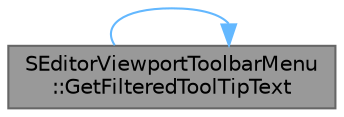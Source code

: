 digraph "SEditorViewportToolbarMenu::GetFilteredToolTipText"
{
 // INTERACTIVE_SVG=YES
 // LATEX_PDF_SIZE
  bgcolor="transparent";
  edge [fontname=Helvetica,fontsize=10,labelfontname=Helvetica,labelfontsize=10];
  node [fontname=Helvetica,fontsize=10,shape=box,height=0.2,width=0.4];
  rankdir="LR";
  Node1 [id="Node000001",label="SEditorViewportToolbarMenu\l::GetFilteredToolTipText",height=0.2,width=0.4,color="gray40", fillcolor="grey60", style="filled", fontcolor="black",tooltip="Called to query the tool tip text for this widget, but will return an empty text for menu bar items w..."];
  Node1 -> Node1 [id="edge1_Node000001_Node000001",color="steelblue1",style="solid",tooltip=" "];
}
